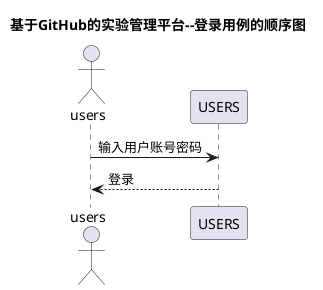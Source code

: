 @startuml
title 基于GitHub的实验管理平台--登录用例的顺序图
actor users
users ->USERS: 输入用户账号密码
USERS ---->users: 登录
@enduml

